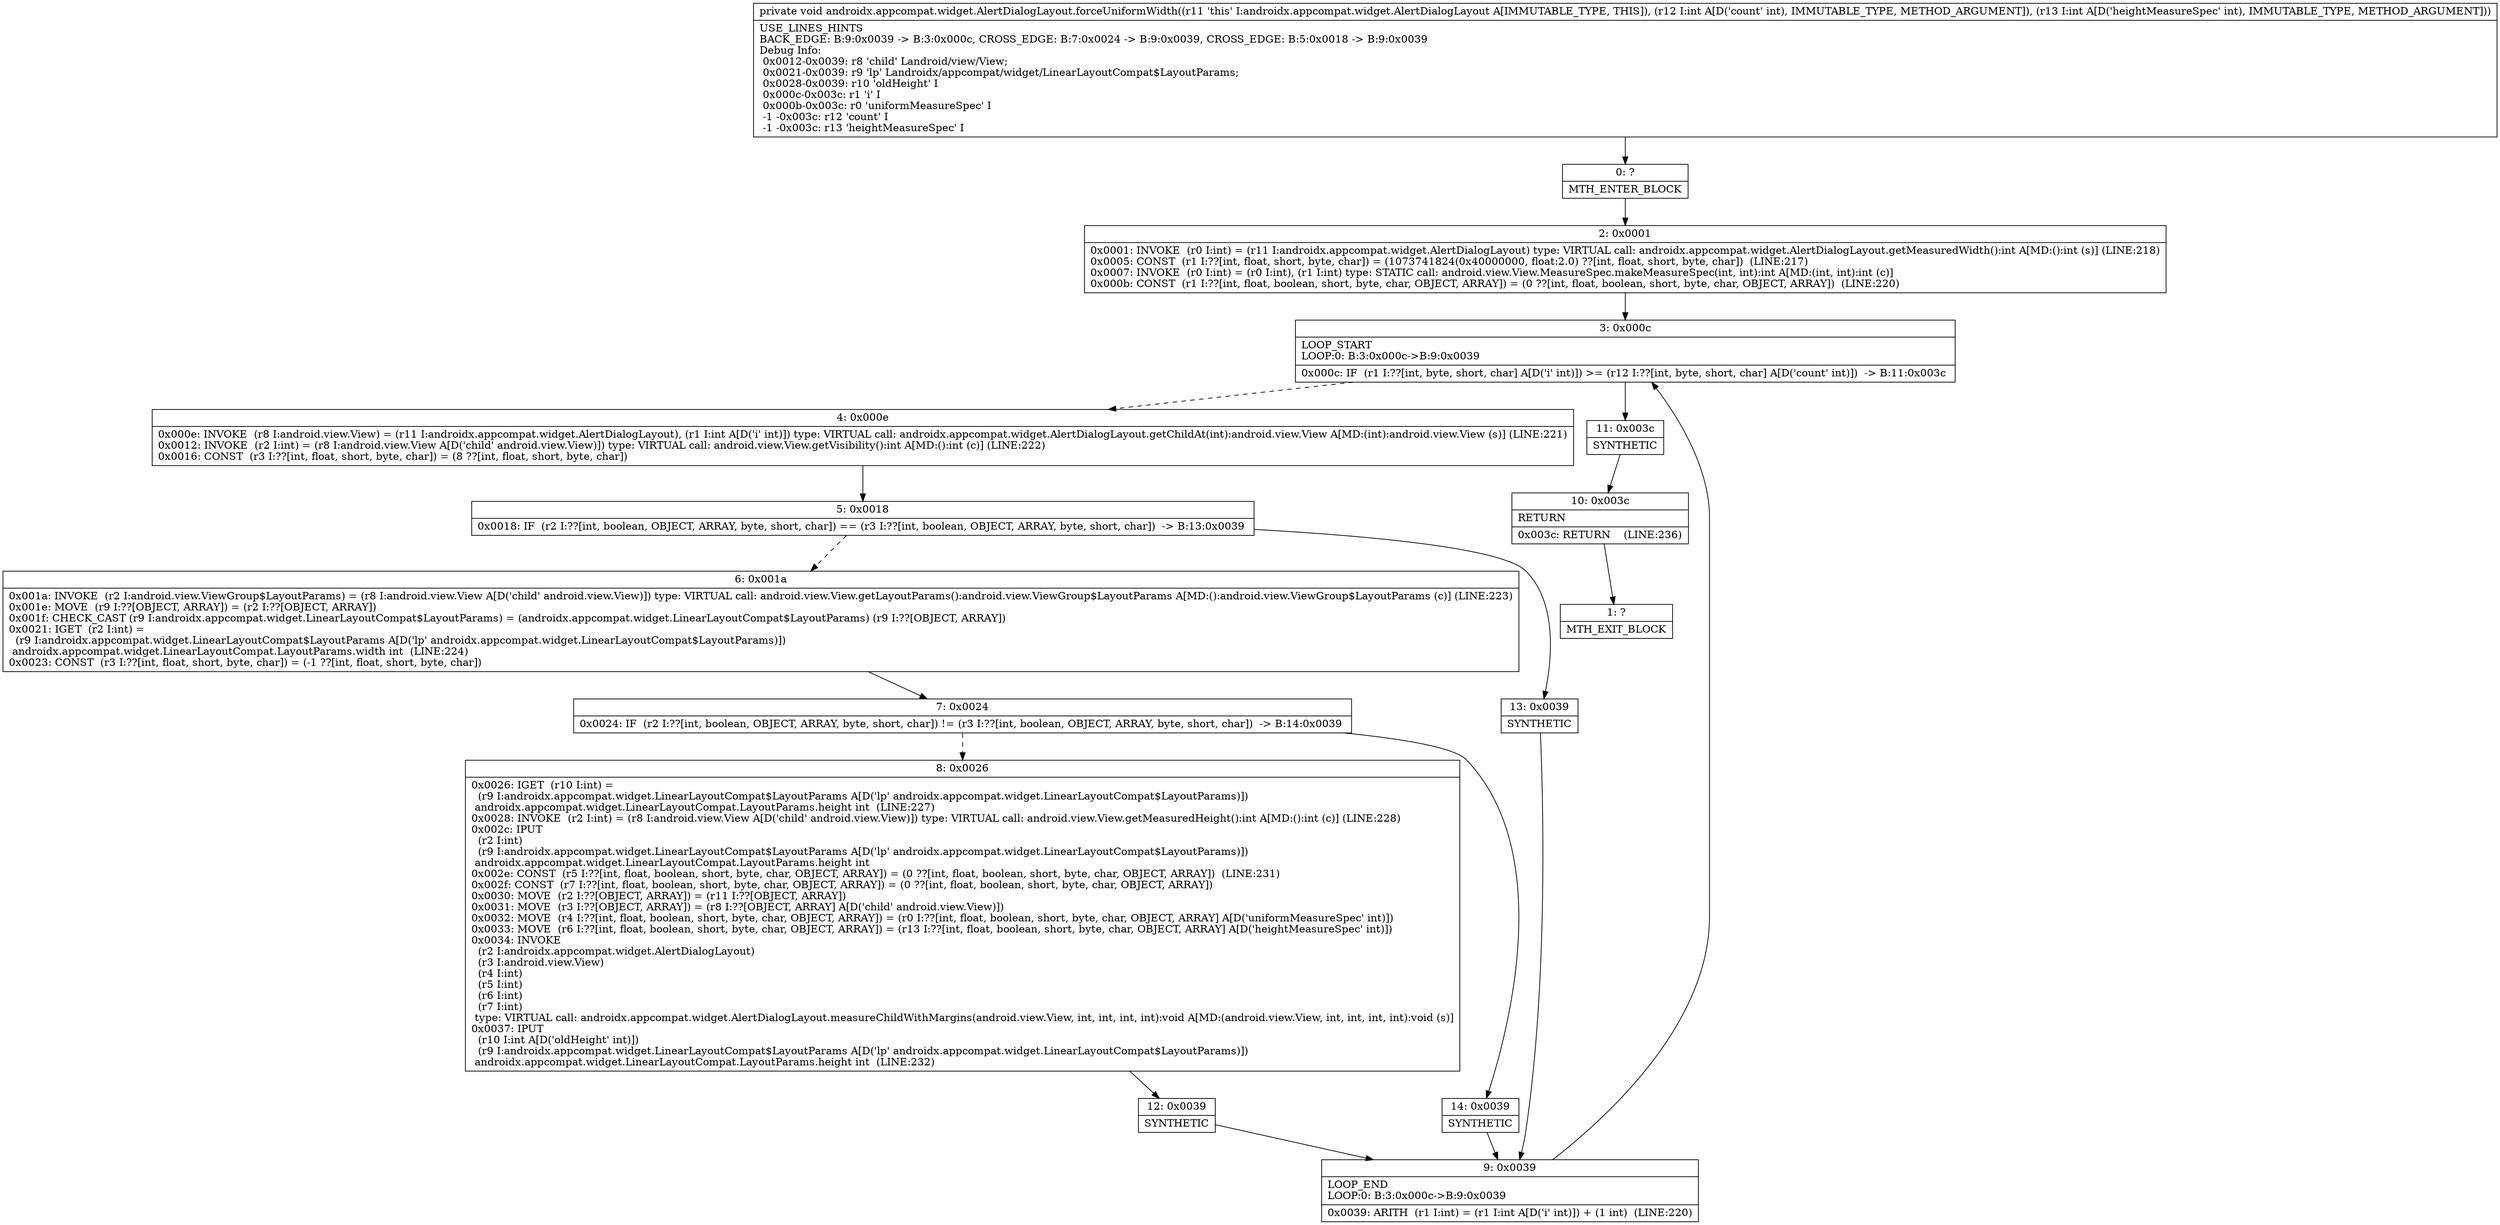 digraph "CFG forandroidx.appcompat.widget.AlertDialogLayout.forceUniformWidth(II)V" {
Node_0 [shape=record,label="{0\:\ ?|MTH_ENTER_BLOCK\l}"];
Node_2 [shape=record,label="{2\:\ 0x0001|0x0001: INVOKE  (r0 I:int) = (r11 I:androidx.appcompat.widget.AlertDialogLayout) type: VIRTUAL call: androidx.appcompat.widget.AlertDialogLayout.getMeasuredWidth():int A[MD:():int (s)] (LINE:218)\l0x0005: CONST  (r1 I:??[int, float, short, byte, char]) = (1073741824(0x40000000, float:2.0) ??[int, float, short, byte, char])  (LINE:217)\l0x0007: INVOKE  (r0 I:int) = (r0 I:int), (r1 I:int) type: STATIC call: android.view.View.MeasureSpec.makeMeasureSpec(int, int):int A[MD:(int, int):int (c)]\l0x000b: CONST  (r1 I:??[int, float, boolean, short, byte, char, OBJECT, ARRAY]) = (0 ??[int, float, boolean, short, byte, char, OBJECT, ARRAY])  (LINE:220)\l}"];
Node_3 [shape=record,label="{3\:\ 0x000c|LOOP_START\lLOOP:0: B:3:0x000c\-\>B:9:0x0039\l|0x000c: IF  (r1 I:??[int, byte, short, char] A[D('i' int)]) \>= (r12 I:??[int, byte, short, char] A[D('count' int)])  \-\> B:11:0x003c \l}"];
Node_4 [shape=record,label="{4\:\ 0x000e|0x000e: INVOKE  (r8 I:android.view.View) = (r11 I:androidx.appcompat.widget.AlertDialogLayout), (r1 I:int A[D('i' int)]) type: VIRTUAL call: androidx.appcompat.widget.AlertDialogLayout.getChildAt(int):android.view.View A[MD:(int):android.view.View (s)] (LINE:221)\l0x0012: INVOKE  (r2 I:int) = (r8 I:android.view.View A[D('child' android.view.View)]) type: VIRTUAL call: android.view.View.getVisibility():int A[MD:():int (c)] (LINE:222)\l0x0016: CONST  (r3 I:??[int, float, short, byte, char]) = (8 ??[int, float, short, byte, char]) \l}"];
Node_5 [shape=record,label="{5\:\ 0x0018|0x0018: IF  (r2 I:??[int, boolean, OBJECT, ARRAY, byte, short, char]) == (r3 I:??[int, boolean, OBJECT, ARRAY, byte, short, char])  \-\> B:13:0x0039 \l}"];
Node_6 [shape=record,label="{6\:\ 0x001a|0x001a: INVOKE  (r2 I:android.view.ViewGroup$LayoutParams) = (r8 I:android.view.View A[D('child' android.view.View)]) type: VIRTUAL call: android.view.View.getLayoutParams():android.view.ViewGroup$LayoutParams A[MD:():android.view.ViewGroup$LayoutParams (c)] (LINE:223)\l0x001e: MOVE  (r9 I:??[OBJECT, ARRAY]) = (r2 I:??[OBJECT, ARRAY]) \l0x001f: CHECK_CAST (r9 I:androidx.appcompat.widget.LinearLayoutCompat$LayoutParams) = (androidx.appcompat.widget.LinearLayoutCompat$LayoutParams) (r9 I:??[OBJECT, ARRAY]) \l0x0021: IGET  (r2 I:int) = \l  (r9 I:androidx.appcompat.widget.LinearLayoutCompat$LayoutParams A[D('lp' androidx.appcompat.widget.LinearLayoutCompat$LayoutParams)])\l androidx.appcompat.widget.LinearLayoutCompat.LayoutParams.width int  (LINE:224)\l0x0023: CONST  (r3 I:??[int, float, short, byte, char]) = (\-1 ??[int, float, short, byte, char]) \l}"];
Node_7 [shape=record,label="{7\:\ 0x0024|0x0024: IF  (r2 I:??[int, boolean, OBJECT, ARRAY, byte, short, char]) != (r3 I:??[int, boolean, OBJECT, ARRAY, byte, short, char])  \-\> B:14:0x0039 \l}"];
Node_8 [shape=record,label="{8\:\ 0x0026|0x0026: IGET  (r10 I:int) = \l  (r9 I:androidx.appcompat.widget.LinearLayoutCompat$LayoutParams A[D('lp' androidx.appcompat.widget.LinearLayoutCompat$LayoutParams)])\l androidx.appcompat.widget.LinearLayoutCompat.LayoutParams.height int  (LINE:227)\l0x0028: INVOKE  (r2 I:int) = (r8 I:android.view.View A[D('child' android.view.View)]) type: VIRTUAL call: android.view.View.getMeasuredHeight():int A[MD:():int (c)] (LINE:228)\l0x002c: IPUT  \l  (r2 I:int)\l  (r9 I:androidx.appcompat.widget.LinearLayoutCompat$LayoutParams A[D('lp' androidx.appcompat.widget.LinearLayoutCompat$LayoutParams)])\l androidx.appcompat.widget.LinearLayoutCompat.LayoutParams.height int \l0x002e: CONST  (r5 I:??[int, float, boolean, short, byte, char, OBJECT, ARRAY]) = (0 ??[int, float, boolean, short, byte, char, OBJECT, ARRAY])  (LINE:231)\l0x002f: CONST  (r7 I:??[int, float, boolean, short, byte, char, OBJECT, ARRAY]) = (0 ??[int, float, boolean, short, byte, char, OBJECT, ARRAY]) \l0x0030: MOVE  (r2 I:??[OBJECT, ARRAY]) = (r11 I:??[OBJECT, ARRAY]) \l0x0031: MOVE  (r3 I:??[OBJECT, ARRAY]) = (r8 I:??[OBJECT, ARRAY] A[D('child' android.view.View)]) \l0x0032: MOVE  (r4 I:??[int, float, boolean, short, byte, char, OBJECT, ARRAY]) = (r0 I:??[int, float, boolean, short, byte, char, OBJECT, ARRAY] A[D('uniformMeasureSpec' int)]) \l0x0033: MOVE  (r6 I:??[int, float, boolean, short, byte, char, OBJECT, ARRAY]) = (r13 I:??[int, float, boolean, short, byte, char, OBJECT, ARRAY] A[D('heightMeasureSpec' int)]) \l0x0034: INVOKE  \l  (r2 I:androidx.appcompat.widget.AlertDialogLayout)\l  (r3 I:android.view.View)\l  (r4 I:int)\l  (r5 I:int)\l  (r6 I:int)\l  (r7 I:int)\l type: VIRTUAL call: androidx.appcompat.widget.AlertDialogLayout.measureChildWithMargins(android.view.View, int, int, int, int):void A[MD:(android.view.View, int, int, int, int):void (s)]\l0x0037: IPUT  \l  (r10 I:int A[D('oldHeight' int)])\l  (r9 I:androidx.appcompat.widget.LinearLayoutCompat$LayoutParams A[D('lp' androidx.appcompat.widget.LinearLayoutCompat$LayoutParams)])\l androidx.appcompat.widget.LinearLayoutCompat.LayoutParams.height int  (LINE:232)\l}"];
Node_12 [shape=record,label="{12\:\ 0x0039|SYNTHETIC\l}"];
Node_9 [shape=record,label="{9\:\ 0x0039|LOOP_END\lLOOP:0: B:3:0x000c\-\>B:9:0x0039\l|0x0039: ARITH  (r1 I:int) = (r1 I:int A[D('i' int)]) + (1 int)  (LINE:220)\l}"];
Node_14 [shape=record,label="{14\:\ 0x0039|SYNTHETIC\l}"];
Node_13 [shape=record,label="{13\:\ 0x0039|SYNTHETIC\l}"];
Node_11 [shape=record,label="{11\:\ 0x003c|SYNTHETIC\l}"];
Node_10 [shape=record,label="{10\:\ 0x003c|RETURN\l|0x003c: RETURN    (LINE:236)\l}"];
Node_1 [shape=record,label="{1\:\ ?|MTH_EXIT_BLOCK\l}"];
MethodNode[shape=record,label="{private void androidx.appcompat.widget.AlertDialogLayout.forceUniformWidth((r11 'this' I:androidx.appcompat.widget.AlertDialogLayout A[IMMUTABLE_TYPE, THIS]), (r12 I:int A[D('count' int), IMMUTABLE_TYPE, METHOD_ARGUMENT]), (r13 I:int A[D('heightMeasureSpec' int), IMMUTABLE_TYPE, METHOD_ARGUMENT]))  | USE_LINES_HINTS\lBACK_EDGE: B:9:0x0039 \-\> B:3:0x000c, CROSS_EDGE: B:7:0x0024 \-\> B:9:0x0039, CROSS_EDGE: B:5:0x0018 \-\> B:9:0x0039\lDebug Info:\l  0x0012\-0x0039: r8 'child' Landroid\/view\/View;\l  0x0021\-0x0039: r9 'lp' Landroidx\/appcompat\/widget\/LinearLayoutCompat$LayoutParams;\l  0x0028\-0x0039: r10 'oldHeight' I\l  0x000c\-0x003c: r1 'i' I\l  0x000b\-0x003c: r0 'uniformMeasureSpec' I\l  \-1 \-0x003c: r12 'count' I\l  \-1 \-0x003c: r13 'heightMeasureSpec' I\l}"];
MethodNode -> Node_0;Node_0 -> Node_2;
Node_2 -> Node_3;
Node_3 -> Node_4[style=dashed];
Node_3 -> Node_11;
Node_4 -> Node_5;
Node_5 -> Node_6[style=dashed];
Node_5 -> Node_13;
Node_6 -> Node_7;
Node_7 -> Node_8[style=dashed];
Node_7 -> Node_14;
Node_8 -> Node_12;
Node_12 -> Node_9;
Node_9 -> Node_3;
Node_14 -> Node_9;
Node_13 -> Node_9;
Node_11 -> Node_10;
Node_10 -> Node_1;
}

